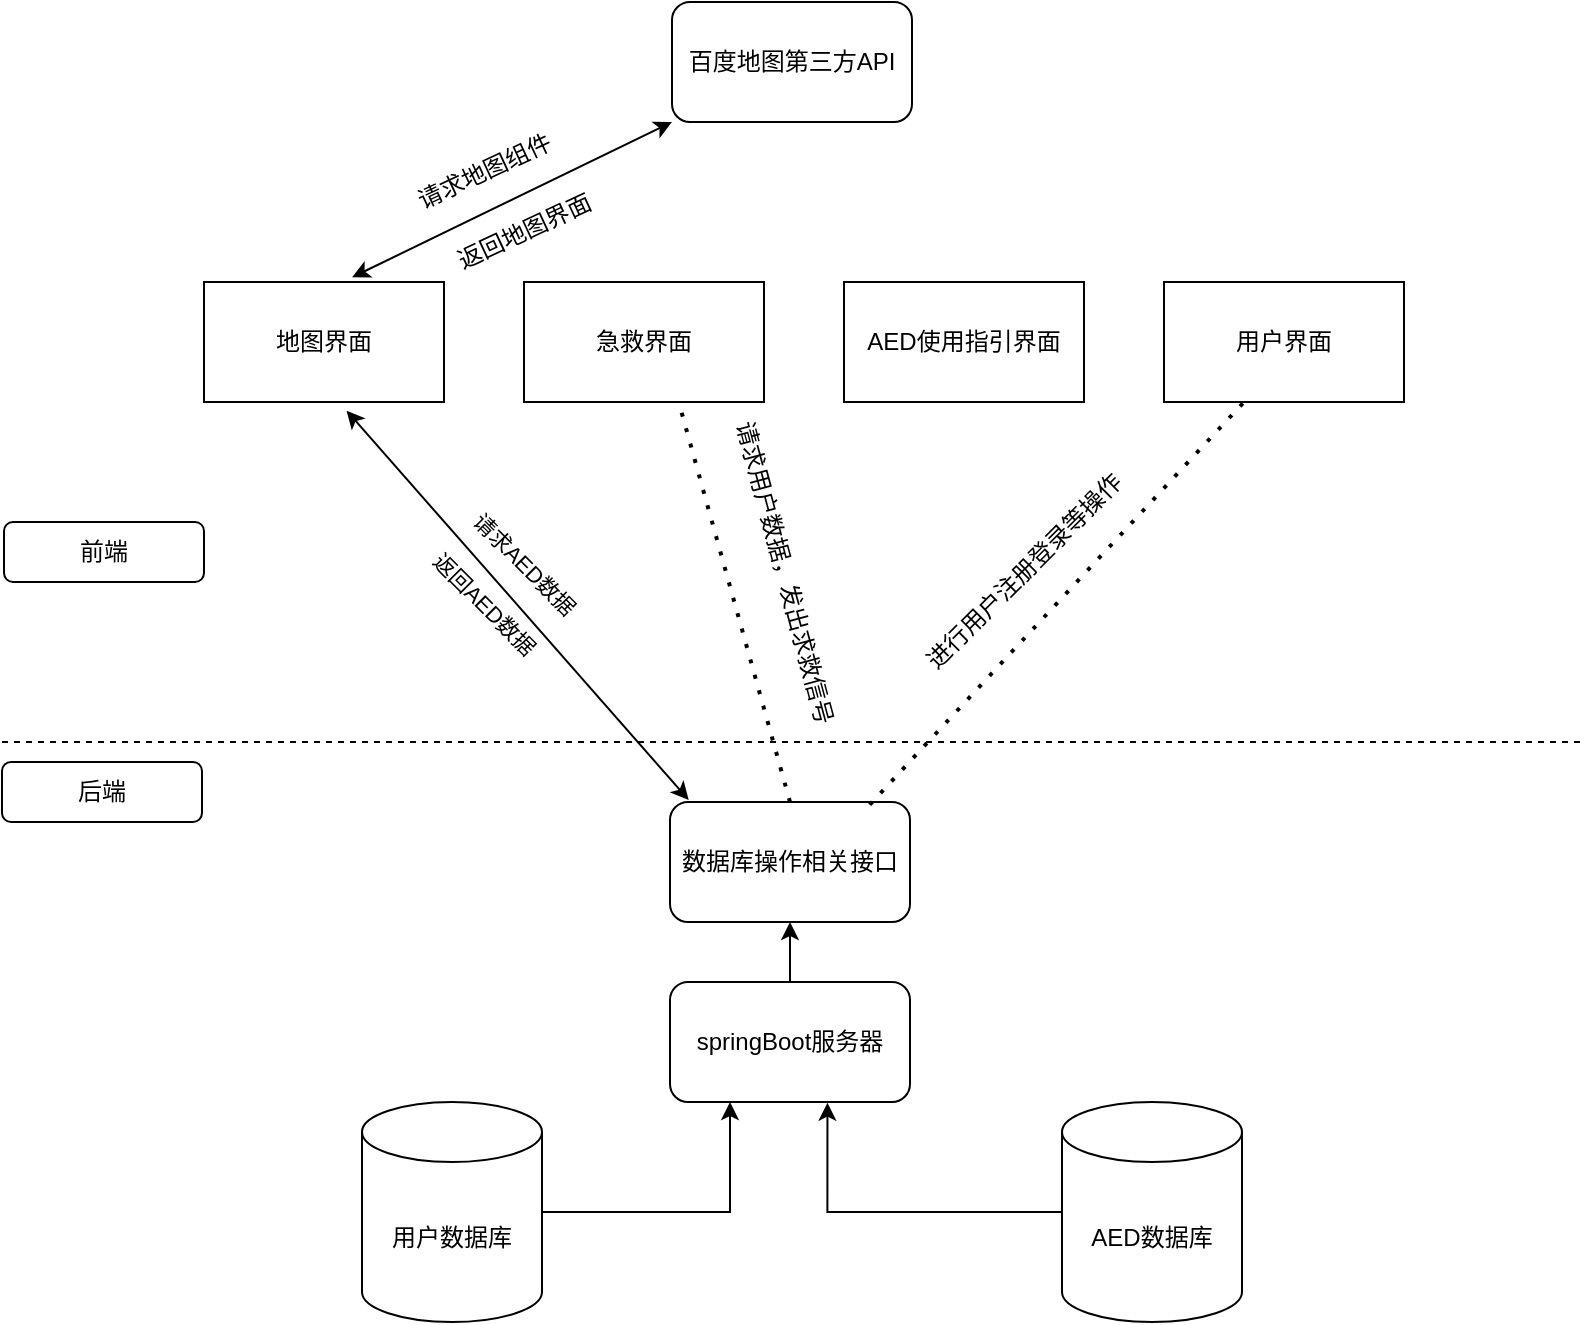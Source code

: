 <mxfile version="24.7.5">
  <diagram name="第 1 页" id="H0XPm4B7buejqU9kHXzx">
    <mxGraphModel dx="1164" dy="739" grid="1" gridSize="10" guides="1" tooltips="1" connect="1" arrows="1" fold="1" page="1" pageScale="1" pageWidth="827" pageHeight="1169" math="0" shadow="0">
      <root>
        <mxCell id="0" />
        <mxCell id="1" parent="0" />
        <mxCell id="xg3mFT2vUKm2c-lCaQlZ-2" value="AED数据库" style="shape=cylinder3;whiteSpace=wrap;html=1;boundedLbl=1;backgroundOutline=1;size=15;" vertex="1" parent="1">
          <mxGeometry x="549" y="570" width="90" height="110" as="geometry" />
        </mxCell>
        <mxCell id="xg3mFT2vUKm2c-lCaQlZ-16" style="edgeStyle=orthogonalEdgeStyle;rounded=0;orthogonalLoop=1;jettySize=auto;html=1;entryX=0.25;entryY=1;entryDx=0;entryDy=0;" edge="1" parent="1" source="xg3mFT2vUKm2c-lCaQlZ-4" target="xg3mFT2vUKm2c-lCaQlZ-5">
          <mxGeometry relative="1" as="geometry" />
        </mxCell>
        <mxCell id="xg3mFT2vUKm2c-lCaQlZ-4" value="用户数据库" style="shape=cylinder3;whiteSpace=wrap;html=1;boundedLbl=1;backgroundOutline=1;size=15;" vertex="1" parent="1">
          <mxGeometry x="199" y="570" width="90" height="110" as="geometry" />
        </mxCell>
        <mxCell id="xg3mFT2vUKm2c-lCaQlZ-18" style="edgeStyle=orthogonalEdgeStyle;rounded=0;orthogonalLoop=1;jettySize=auto;html=1;entryX=0.5;entryY=1;entryDx=0;entryDy=0;" edge="1" parent="1" source="xg3mFT2vUKm2c-lCaQlZ-5" target="xg3mFT2vUKm2c-lCaQlZ-17">
          <mxGeometry relative="1" as="geometry" />
        </mxCell>
        <mxCell id="xg3mFT2vUKm2c-lCaQlZ-5" value="springBoot服务器" style="rounded=1;whiteSpace=wrap;html=1;" vertex="1" parent="1">
          <mxGeometry x="353" y="510" width="120" height="60" as="geometry" />
        </mxCell>
        <mxCell id="xg3mFT2vUKm2c-lCaQlZ-6" value="后端" style="rounded=1;whiteSpace=wrap;html=1;" vertex="1" parent="1">
          <mxGeometry x="19" y="400" width="100" height="30" as="geometry" />
        </mxCell>
        <mxCell id="xg3mFT2vUKm2c-lCaQlZ-7" value="前端" style="rounded=1;whiteSpace=wrap;html=1;" vertex="1" parent="1">
          <mxGeometry x="20" y="280" width="100" height="30" as="geometry" />
        </mxCell>
        <mxCell id="xg3mFT2vUKm2c-lCaQlZ-9" value="地图界面" style="rounded=0;whiteSpace=wrap;html=1;" vertex="1" parent="1">
          <mxGeometry x="120" y="160" width="120" height="60" as="geometry" />
        </mxCell>
        <mxCell id="xg3mFT2vUKm2c-lCaQlZ-10" value="急救界面" style="rounded=0;whiteSpace=wrap;html=1;" vertex="1" parent="1">
          <mxGeometry x="280" y="160" width="120" height="60" as="geometry" />
        </mxCell>
        <mxCell id="xg3mFT2vUKm2c-lCaQlZ-11" value="AED使用指引界面" style="rounded=0;whiteSpace=wrap;html=1;" vertex="1" parent="1">
          <mxGeometry x="440" y="160" width="120" height="60" as="geometry" />
        </mxCell>
        <mxCell id="xg3mFT2vUKm2c-lCaQlZ-12" value="用户界面" style="rounded=0;whiteSpace=wrap;html=1;" vertex="1" parent="1">
          <mxGeometry x="600" y="160" width="120" height="60" as="geometry" />
        </mxCell>
        <mxCell id="xg3mFT2vUKm2c-lCaQlZ-15" style="edgeStyle=orthogonalEdgeStyle;rounded=0;orthogonalLoop=1;jettySize=auto;html=1;entryX=0.656;entryY=1.006;entryDx=0;entryDy=0;entryPerimeter=0;" edge="1" parent="1" source="xg3mFT2vUKm2c-lCaQlZ-2" target="xg3mFT2vUKm2c-lCaQlZ-5">
          <mxGeometry relative="1" as="geometry" />
        </mxCell>
        <mxCell id="xg3mFT2vUKm2c-lCaQlZ-17" value="数据库操作相关接口" style="rounded=1;whiteSpace=wrap;html=1;" vertex="1" parent="1">
          <mxGeometry x="353" y="420" width="120" height="60" as="geometry" />
        </mxCell>
        <mxCell id="xg3mFT2vUKm2c-lCaQlZ-22" value="" style="endArrow=classic;startArrow=classic;html=1;rounded=0;entryX=0.594;entryY=1.072;entryDx=0;entryDy=0;entryPerimeter=0;exitX=0.078;exitY=-0.017;exitDx=0;exitDy=0;exitPerimeter=0;" edge="1" parent="1" source="xg3mFT2vUKm2c-lCaQlZ-17" target="xg3mFT2vUKm2c-lCaQlZ-9">
          <mxGeometry width="50" height="50" relative="1" as="geometry">
            <mxPoint x="430" y="390" as="sourcePoint" />
            <mxPoint x="480" y="340" as="targetPoint" />
          </mxGeometry>
        </mxCell>
        <mxCell id="xg3mFT2vUKm2c-lCaQlZ-23" value="请求AED数据" style="edgeLabel;html=1;align=center;verticalAlign=middle;resizable=0;points=[];rotation=45;" vertex="1" connectable="0" parent="xg3mFT2vUKm2c-lCaQlZ-22">
          <mxGeometry x="0.015" y="2" relative="1" as="geometry">
            <mxPoint x="6" y="-21" as="offset" />
          </mxGeometry>
        </mxCell>
        <mxCell id="xg3mFT2vUKm2c-lCaQlZ-26" value="返回AED数据" style="edgeLabel;html=1;align=center;verticalAlign=middle;resizable=0;points=[];rotation=45;" vertex="1" connectable="0" parent="xg3mFT2vUKm2c-lCaQlZ-22">
          <mxGeometry x="0.015" y="2" relative="1" as="geometry">
            <mxPoint x="-14" y="-1" as="offset" />
          </mxGeometry>
        </mxCell>
        <mxCell id="xg3mFT2vUKm2c-lCaQlZ-27" value="" style="endArrow=none;dashed=1;html=1;rounded=0;" edge="1" parent="1">
          <mxGeometry width="50" height="50" relative="1" as="geometry">
            <mxPoint x="19" y="390" as="sourcePoint" />
            <mxPoint x="809" y="390" as="targetPoint" />
          </mxGeometry>
        </mxCell>
        <mxCell id="xg3mFT2vUKm2c-lCaQlZ-28" value="百度地图第三方API" style="rounded=1;whiteSpace=wrap;html=1;" vertex="1" parent="1">
          <mxGeometry x="354" y="20" width="120" height="60" as="geometry" />
        </mxCell>
        <mxCell id="xg3mFT2vUKm2c-lCaQlZ-29" value="" style="endArrow=classic;startArrow=classic;html=1;rounded=0;exitX=0.617;exitY=-0.039;exitDx=0;exitDy=0;exitPerimeter=0;entryX=0;entryY=1;entryDx=0;entryDy=0;" edge="1" parent="1" source="xg3mFT2vUKm2c-lCaQlZ-9" target="xg3mFT2vUKm2c-lCaQlZ-28">
          <mxGeometry width="50" height="50" relative="1" as="geometry">
            <mxPoint x="430" y="130" as="sourcePoint" />
            <mxPoint x="480" y="80" as="targetPoint" />
          </mxGeometry>
        </mxCell>
        <mxCell id="xg3mFT2vUKm2c-lCaQlZ-30" value="请求地图组件" style="text;html=1;align=center;verticalAlign=middle;resizable=0;points=[];autosize=1;strokeColor=none;fillColor=none;rotation=-25;" vertex="1" parent="1">
          <mxGeometry x="210" y="90" width="100" height="30" as="geometry" />
        </mxCell>
        <mxCell id="xg3mFT2vUKm2c-lCaQlZ-31" value="返回地图界面" style="text;html=1;align=center;verticalAlign=middle;resizable=0;points=[];autosize=1;strokeColor=none;fillColor=none;rotation=-25;" vertex="1" parent="1">
          <mxGeometry x="230" y="120" width="100" height="30" as="geometry" />
        </mxCell>
        <mxCell id="xg3mFT2vUKm2c-lCaQlZ-32" value="" style="endArrow=none;dashed=1;html=1;dashPattern=1 3;strokeWidth=2;rounded=0;entryX=0.65;entryY=1.039;entryDx=0;entryDy=0;entryPerimeter=0;exitX=0.5;exitY=0;exitDx=0;exitDy=0;" edge="1" parent="1" source="xg3mFT2vUKm2c-lCaQlZ-17" target="xg3mFT2vUKm2c-lCaQlZ-10">
          <mxGeometry width="50" height="50" relative="1" as="geometry">
            <mxPoint x="410" y="330" as="sourcePoint" />
            <mxPoint x="480" y="340" as="targetPoint" />
          </mxGeometry>
        </mxCell>
        <mxCell id="xg3mFT2vUKm2c-lCaQlZ-33" value="请求用户数据，发出求救信号" style="text;html=1;align=center;verticalAlign=middle;resizable=0;points=[];autosize=1;strokeColor=none;fillColor=none;rotation=75;" vertex="1" parent="1">
          <mxGeometry x="320" y="290" width="180" height="30" as="geometry" />
        </mxCell>
        <mxCell id="xg3mFT2vUKm2c-lCaQlZ-34" value="" style="endArrow=none;dashed=1;html=1;dashPattern=1 3;strokeWidth=2;rounded=0;exitX=0.832;exitY=0.023;exitDx=0;exitDy=0;exitPerimeter=0;" edge="1" parent="1" source="xg3mFT2vUKm2c-lCaQlZ-17">
          <mxGeometry width="50" height="50" relative="1" as="geometry">
            <mxPoint x="590" y="270" as="sourcePoint" />
            <mxPoint x="640" y="220" as="targetPoint" />
          </mxGeometry>
        </mxCell>
        <mxCell id="xg3mFT2vUKm2c-lCaQlZ-35" value="进行用户注册登录等操作" style="text;html=1;align=center;verticalAlign=middle;resizable=0;points=[];autosize=1;strokeColor=none;fillColor=none;rotation=-45;" vertex="1" parent="1">
          <mxGeometry x="450" y="290" width="160" height="30" as="geometry" />
        </mxCell>
      </root>
    </mxGraphModel>
  </diagram>
</mxfile>

